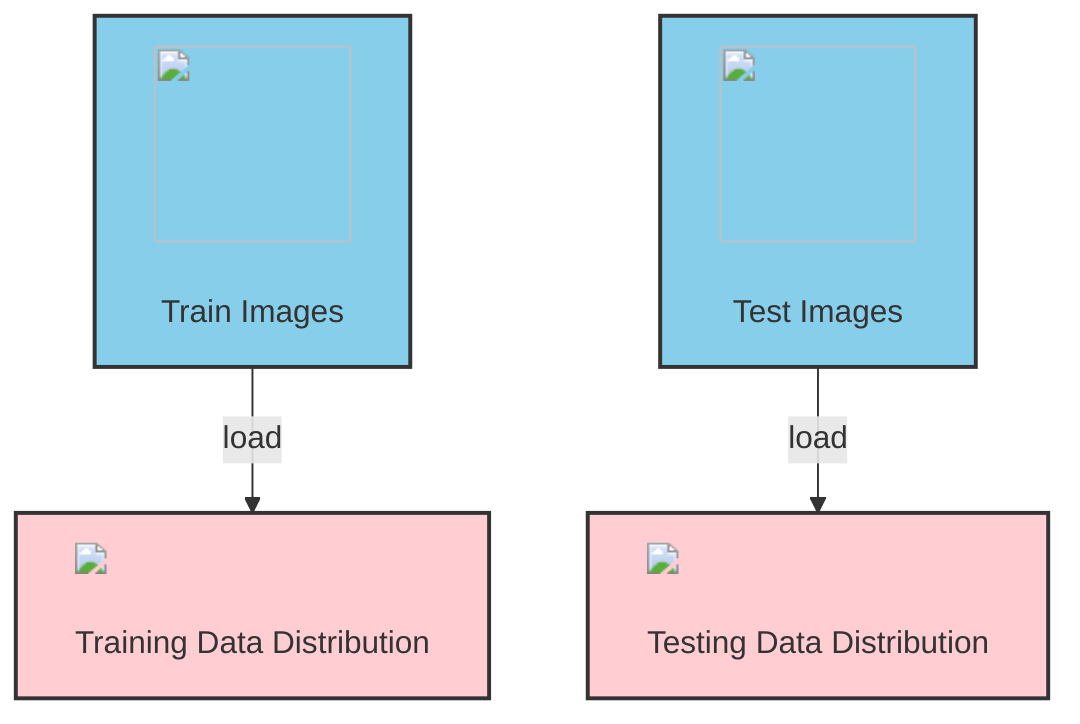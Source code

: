 flowchart TD;
    A1["<img src='icons/image.svg' width=100 height=100/> <br/> Train Images"]:::dataSource -->|load| B1["<img src='dummy_plots/hist_template.svg'/> <br/> Training Data Distribution"]:::plotNode
    A2["<img src='icons/image.svg' width=100 height=100/> <br/> Test Images"]:::dataSource -->|load| B2["<img src='dummy_plots/hist_template.svg'/> <br/> Testing Data Distribution"]:::plotNode

classDef dataSource fill:#87CEEB,stroke:#333,stroke-width:2px;
classDef plotNode fill:#FFCDD2,stroke:#333,stroke-width:2px;